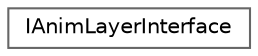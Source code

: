 digraph "Graphical Class Hierarchy"
{
 // INTERACTIVE_SVG=YES
 // LATEX_PDF_SIZE
  bgcolor="transparent";
  edge [fontname=Helvetica,fontsize=10,labelfontname=Helvetica,labelfontsize=10];
  node [fontname=Helvetica,fontsize=10,shape=box,height=0.2,width=0.4];
  rankdir="LR";
  Node0 [id="Node000000",label="IAnimLayerInterface",height=0.2,width=0.4,color="grey40", fillcolor="white", style="filled",URL="$de/dec/classIAnimLayerInterface.html",tooltip="An interface used to specify the inputs and outputs of an animation blueprint."];
}
